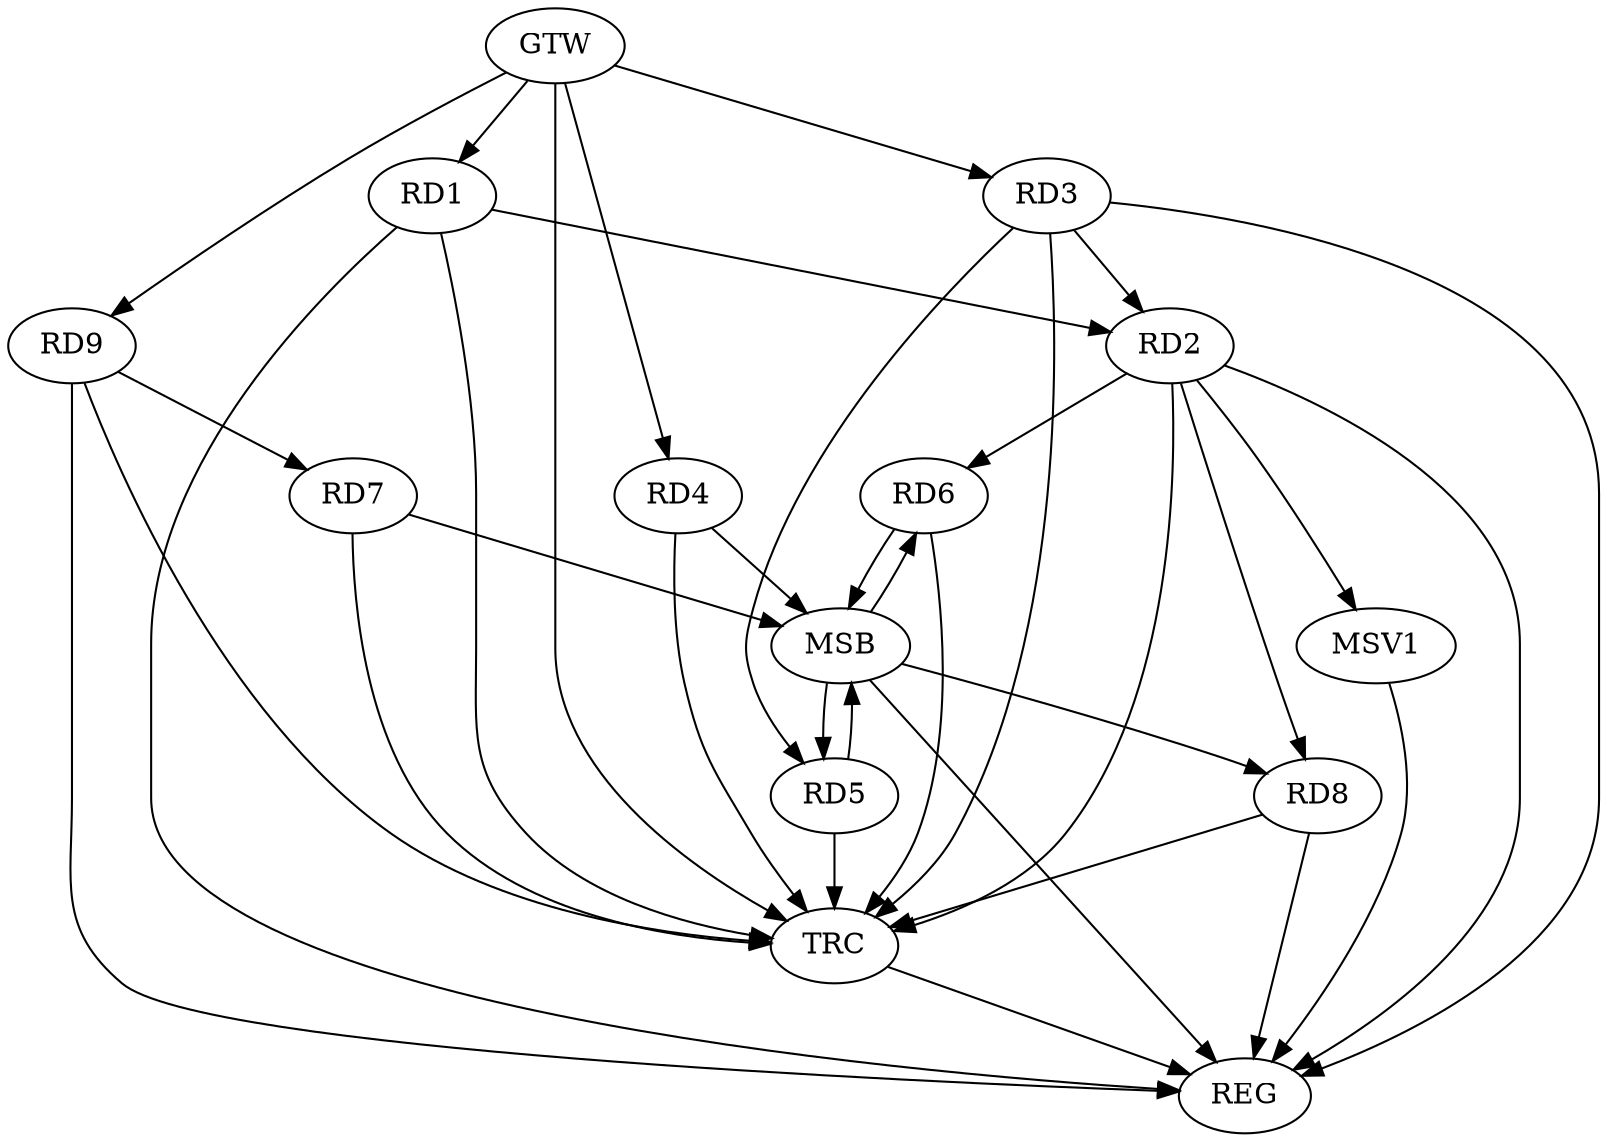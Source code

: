 strict digraph G {
  RD1 [ label="RD1" ];
  RD2 [ label="RD2" ];
  RD3 [ label="RD3" ];
  RD4 [ label="RD4" ];
  RD5 [ label="RD5" ];
  RD6 [ label="RD6" ];
  RD7 [ label="RD7" ];
  RD8 [ label="RD8" ];
  RD9 [ label="RD9" ];
  GTW [ label="GTW" ];
  REG [ label="REG" ];
  MSB [ label="MSB" ];
  TRC [ label="TRC" ];
  MSV1 [ label="MSV1" ];
  RD1 -> RD2;
  RD3 -> RD2;
  RD2 -> RD6;
  RD2 -> RD8;
  RD3 -> RD5;
  RD9 -> RD7;
  GTW -> RD1;
  GTW -> RD3;
  GTW -> RD4;
  GTW -> RD9;
  RD1 -> REG;
  RD2 -> REG;
  RD3 -> REG;
  RD8 -> REG;
  RD9 -> REG;
  RD4 -> MSB;
  MSB -> RD8;
  MSB -> REG;
  RD5 -> MSB;
  MSB -> RD6;
  RD6 -> MSB;
  RD7 -> MSB;
  MSB -> RD5;
  RD1 -> TRC;
  RD2 -> TRC;
  RD3 -> TRC;
  RD4 -> TRC;
  RD5 -> TRC;
  RD6 -> TRC;
  RD7 -> TRC;
  RD8 -> TRC;
  RD9 -> TRC;
  GTW -> TRC;
  TRC -> REG;
  RD2 -> MSV1;
  MSV1 -> REG;
}
